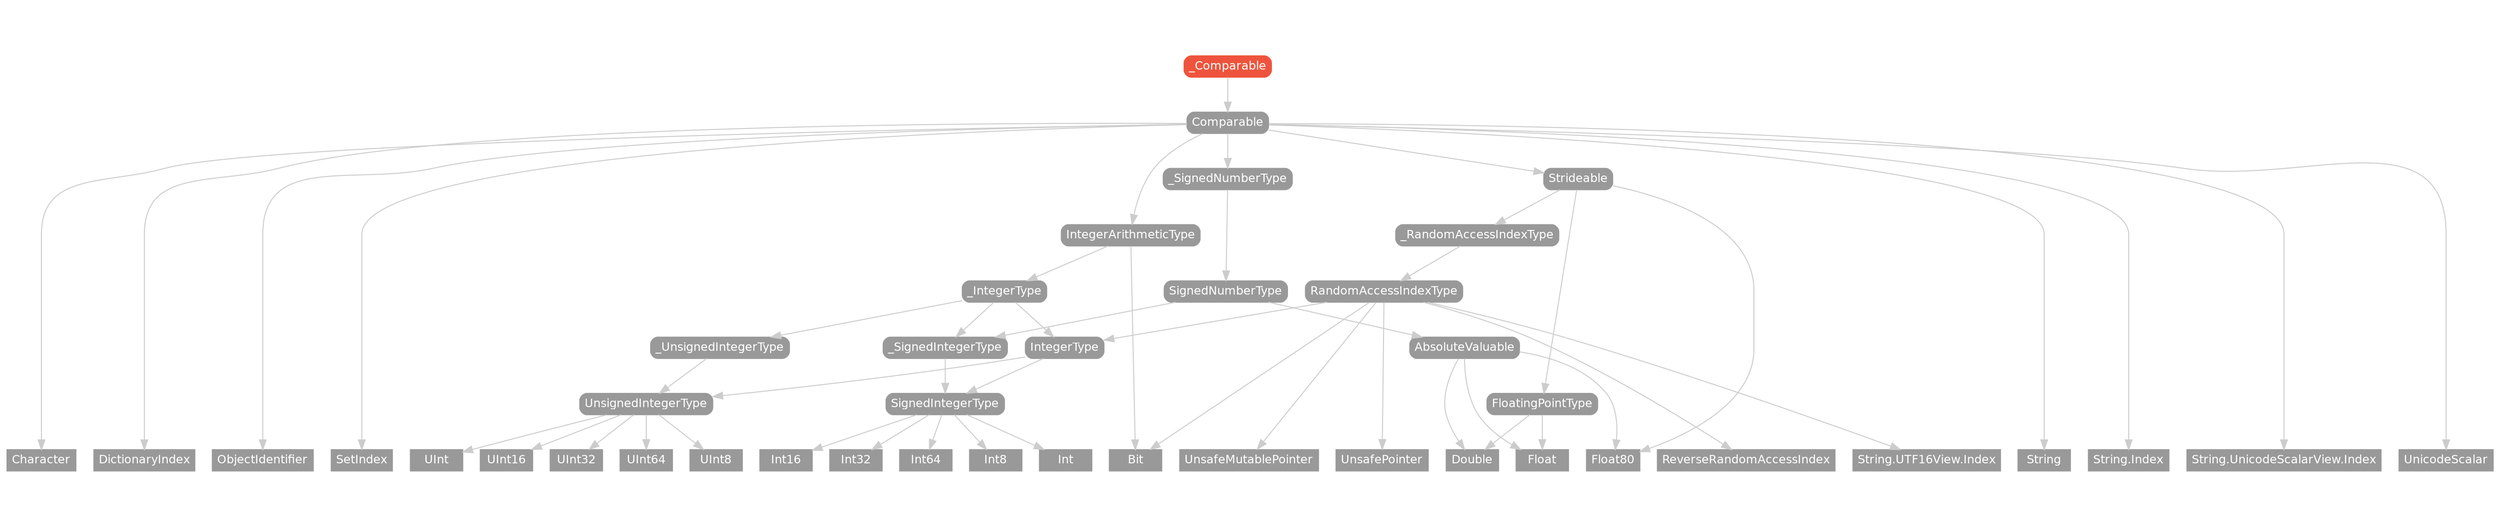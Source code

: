 strict digraph "_Comparable - Type Hierarchy - SwiftDoc.org" {
    pad="0.1,0.8"
    node [shape=box, style="filled,rounded", color="#999999", fillcolor="#999999", fontcolor=white, fontname=Helvetica, fontnames="Helvetica,sansserif", fontsize=12, margin="0.07,0.05", height="0.3"]
    edge [color="#cccccc"]
    "AbsoluteValuable" [URL="/protocol/AbsoluteValuable/hierarchy/"]
    "Bit" [URL="/type/Bit/hierarchy/", style=filled]
    "Character" [URL="/type/Character/hierarchy/", style=filled]
    "Comparable" [URL="/protocol/Comparable/hierarchy/"]
    "DictionaryIndex" [URL="/type/DictionaryIndex/hierarchy/", style=filled]
    "Double" [URL="/type/Double/hierarchy/", style=filled]
    "Float" [URL="/type/Float/hierarchy/", style=filled]
    "Float80" [URL="/type/Float80/hierarchy/", style=filled]
    "FloatingPointType" [URL="/protocol/FloatingPointType/hierarchy/"]
    "Int" [URL="/type/Int/hierarchy/", style=filled]
    "Int16" [URL="/type/Int16/hierarchy/", style=filled]
    "Int32" [URL="/type/Int32/hierarchy/", style=filled]
    "Int64" [URL="/type/Int64/hierarchy/", style=filled]
    "Int8" [URL="/type/Int8/hierarchy/", style=filled]
    "IntegerArithmeticType" [URL="/protocol/IntegerArithmeticType/hierarchy/"]
    "IntegerType" [URL="/protocol/IntegerType/hierarchy/"]
    "ObjectIdentifier" [URL="/type/ObjectIdentifier/hierarchy/", style=filled]
    "RandomAccessIndexType" [URL="/protocol/RandomAccessIndexType/hierarchy/"]
    "ReverseRandomAccessIndex" [URL="/type/ReverseRandomAccessIndex/hierarchy/", style=filled]
    "SetIndex" [URL="/type/SetIndex/hierarchy/", style=filled]
    "SignedIntegerType" [URL="/protocol/SignedIntegerType/hierarchy/"]
    "SignedNumberType" [URL="/protocol/SignedNumberType/hierarchy/"]
    "Strideable" [URL="/protocol/Strideable/hierarchy/"]
    "String" [URL="/type/String/hierarchy/", style=filled]
    "String.Index" [URL="/type/String.Index/hierarchy/", style=filled]
    "String.UTF16View.Index" [URL="/type/String.UTF16View.Index/hierarchy/", style=filled]
    "String.UnicodeScalarView.Index" [URL="/type/String.UnicodeScalarView.Index/hierarchy/", style=filled]
    "UInt" [URL="/type/UInt/hierarchy/", style=filled]
    "UInt16" [URL="/type/UInt16/hierarchy/", style=filled]
    "UInt32" [URL="/type/UInt32/hierarchy/", style=filled]
    "UInt64" [URL="/type/UInt64/hierarchy/", style=filled]
    "UInt8" [URL="/type/UInt8/hierarchy/", style=filled]
    "UnicodeScalar" [URL="/type/UnicodeScalar/hierarchy/", style=filled]
    "UnsafeMutablePointer" [URL="/type/UnsafeMutablePointer/hierarchy/", style=filled]
    "UnsafePointer" [URL="/type/UnsafePointer/hierarchy/", style=filled]
    "UnsignedIntegerType" [URL="/protocol/UnsignedIntegerType/hierarchy/"]
    "_Comparable" [URL="/protocol/_Comparable/", style="filled,rounded", fillcolor="#ee543d", color="#ee543d"]
    "_IntegerType" [URL="/protocol/_IntegerType/hierarchy/"]
    "_RandomAccessIndexType" [URL="/protocol/_RandomAccessIndexType/hierarchy/"]
    "_SignedIntegerType" [URL="/protocol/_SignedIntegerType/hierarchy/"]
    "_SignedNumberType" [URL="/protocol/_SignedNumberType/hierarchy/"]
    "_UnsignedIntegerType" [URL="/protocol/_UnsignedIntegerType/hierarchy/"]    "_Comparable" -> "Comparable"
    "Comparable" -> "Character"
    "Comparable" -> "DictionaryIndex"
    "Comparable" -> "IntegerArithmeticType"
    "Comparable" -> "ObjectIdentifier"
    "Comparable" -> "SetIndex"
    "Comparable" -> "Strideable"
    "Comparable" -> "String"
    "Comparable" -> "UnicodeScalar"
    "Comparable" -> "_SignedNumberType"
    "Comparable" -> "String.Index"
    "Comparable" -> "String.UnicodeScalarView.Index"
    "IntegerArithmeticType" -> "Bit"
    "IntegerArithmeticType" -> "_IntegerType"
    "_IntegerType" -> "IntegerType"
    "_IntegerType" -> "_SignedIntegerType"
    "_IntegerType" -> "_UnsignedIntegerType"
    "IntegerType" -> "SignedIntegerType"
    "IntegerType" -> "UnsignedIntegerType"
    "SignedIntegerType" -> "Int"
    "SignedIntegerType" -> "Int16"
    "SignedIntegerType" -> "Int32"
    "SignedIntegerType" -> "Int64"
    "SignedIntegerType" -> "Int8"
    "UnsignedIntegerType" -> "UInt"
    "UnsignedIntegerType" -> "UInt16"
    "UnsignedIntegerType" -> "UInt32"
    "UnsignedIntegerType" -> "UInt64"
    "UnsignedIntegerType" -> "UInt8"
    "_SignedIntegerType" -> "SignedIntegerType"
    "SignedIntegerType" -> "Int"
    "SignedIntegerType" -> "Int16"
    "SignedIntegerType" -> "Int32"
    "SignedIntegerType" -> "Int64"
    "SignedIntegerType" -> "Int8"
    "_UnsignedIntegerType" -> "UnsignedIntegerType"
    "UnsignedIntegerType" -> "UInt"
    "UnsignedIntegerType" -> "UInt16"
    "UnsignedIntegerType" -> "UInt32"
    "UnsignedIntegerType" -> "UInt64"
    "UnsignedIntegerType" -> "UInt8"
    "Strideable" -> "Float80"
    "Strideable" -> "FloatingPointType"
    "Strideable" -> "_RandomAccessIndexType"
    "FloatingPointType" -> "Double"
    "FloatingPointType" -> "Float"
    "_RandomAccessIndexType" -> "RandomAccessIndexType"
    "RandomAccessIndexType" -> "Bit"
    "RandomAccessIndexType" -> "IntegerType"
    "RandomAccessIndexType" -> "ReverseRandomAccessIndex"
    "RandomAccessIndexType" -> "UnsafeMutablePointer"
    "RandomAccessIndexType" -> "UnsafePointer"
    "RandomAccessIndexType" -> "String.UTF16View.Index"
    "IntegerType" -> "SignedIntegerType"
    "IntegerType" -> "UnsignedIntegerType"
    "SignedIntegerType" -> "Int"
    "SignedIntegerType" -> "Int16"
    "SignedIntegerType" -> "Int32"
    "SignedIntegerType" -> "Int64"
    "SignedIntegerType" -> "Int8"
    "UnsignedIntegerType" -> "UInt"
    "UnsignedIntegerType" -> "UInt16"
    "UnsignedIntegerType" -> "UInt32"
    "UnsignedIntegerType" -> "UInt64"
    "UnsignedIntegerType" -> "UInt8"
    "_SignedNumberType" -> "SignedNumberType"
    "SignedNumberType" -> "AbsoluteValuable"
    "SignedNumberType" -> "_SignedIntegerType"
    "AbsoluteValuable" -> "Double"
    "AbsoluteValuable" -> "Float"
    "AbsoluteValuable" -> "Float80"
    "_SignedIntegerType" -> "SignedIntegerType"
    "SignedIntegerType" -> "Int"
    "SignedIntegerType" -> "Int16"
    "SignedIntegerType" -> "Int32"
    "SignedIntegerType" -> "Int64"
    "SignedIntegerType" -> "Int8"
    subgraph Types {
        rank = max; "Character"; "DictionaryIndex"; "ObjectIdentifier"; "SetIndex"; "String"; "UnicodeScalar"; "String.Index"; "String.UnicodeScalarView.Index"; "Bit"; "Int"; "Int16"; "Int32"; "Int64"; "Int8"; "UInt"; "UInt16"; "UInt32"; "UInt64"; "UInt8"; "Float80"; "Double"; "Float"; "ReverseRandomAccessIndex"; "UnsafeMutablePointer"; "UnsafePointer"; "String.UTF16View.Index";
    }
}